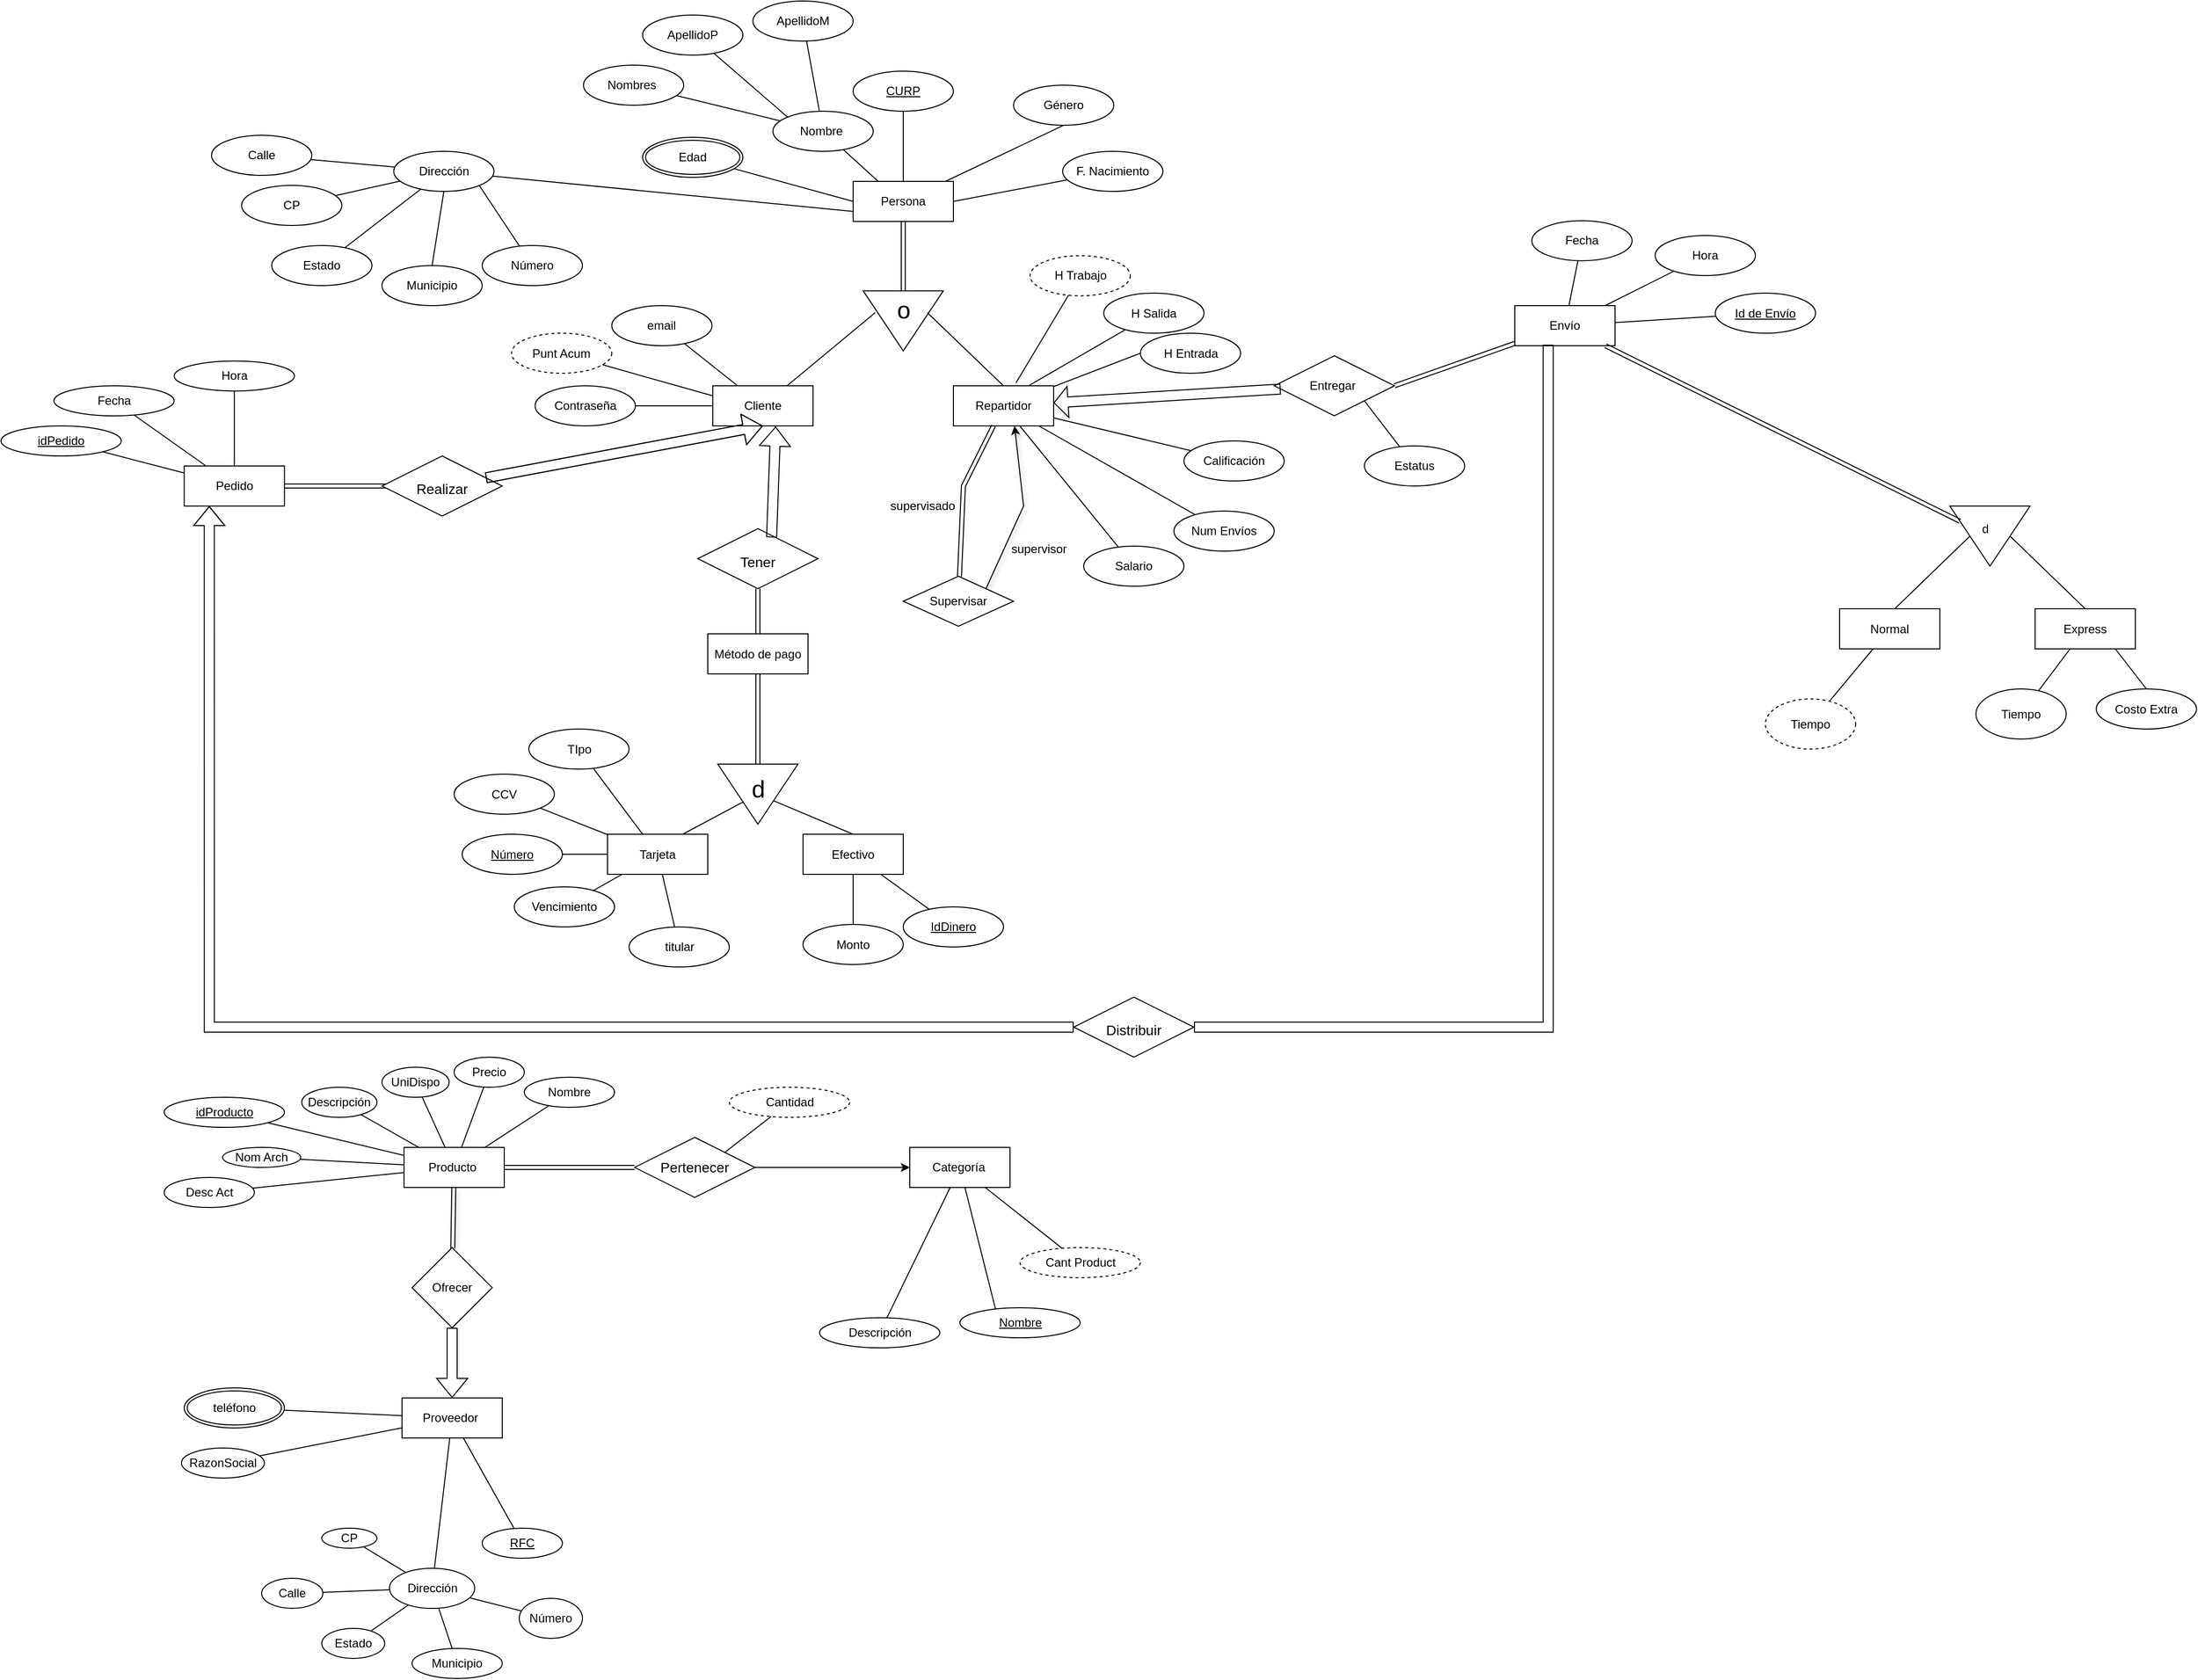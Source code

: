 <mxfile version="15.7.0" type="google"><diagram id="r51IKXfmJ5CXEu70TDEH" name="Page-1"><mxGraphModel dx="2054" dy="1887" grid="1" gridSize="10" guides="1" tooltips="1" connect="1" arrows="1" fold="1" page="1" pageScale="1" pageWidth="827" pageHeight="1169" math="0" shadow="0"><root><mxCell id="0"/><mxCell id="1" parent="0"/><mxCell id="JWpVpYklfuY30znDX_oV-1" value="Persona" style="whiteSpace=wrap;html=1;align=center;" parent="1" vertex="1"><mxGeometry x="150" y="-424" width="100" height="40" as="geometry"/></mxCell><mxCell id="JWpVpYklfuY30znDX_oV-2" value="Proveedor&amp;nbsp;" style="whiteSpace=wrap;html=1;align=center;" parent="1" vertex="1"><mxGeometry x="-300" y="790" width="100" height="40" as="geometry"/></mxCell><mxCell id="JWpVpYklfuY30znDX_oV-3" value="Producto&amp;nbsp;" style="whiteSpace=wrap;html=1;align=center;" parent="1" vertex="1"><mxGeometry x="-298" y="540" width="100" height="40" as="geometry"/></mxCell><mxCell id="xQgZ9O0J-ktC7i81L3Jg-25" style="edgeStyle=none;rounded=0;orthogonalLoop=1;jettySize=auto;html=1;fontSize=14;endArrow=none;endFill=0;" parent="1" source="JWpVpYklfuY30znDX_oV-6" target="xQgZ9O0J-ktC7i81L3Jg-24" edge="1"><mxGeometry relative="1" as="geometry"/></mxCell><mxCell id="xQgZ9O0J-ktC7i81L3Jg-26" style="edgeStyle=none;rounded=0;orthogonalLoop=1;jettySize=auto;html=1;fontSize=14;endArrow=none;endFill=0;" parent="1" source="JWpVpYklfuY30znDX_oV-6" target="xQgZ9O0J-ktC7i81L3Jg-22" edge="1"><mxGeometry relative="1" as="geometry"/></mxCell><mxCell id="xQgZ9O0J-ktC7i81L3Jg-27" style="edgeStyle=none;rounded=0;orthogonalLoop=1;jettySize=auto;html=1;fontSize=14;endArrow=none;endFill=0;" parent="1" source="JWpVpYklfuY30znDX_oV-6" target="xQgZ9O0J-ktC7i81L3Jg-23" edge="1"><mxGeometry relative="1" as="geometry"/></mxCell><mxCell id="JWpVpYklfuY30znDX_oV-107" style="edgeStyle=orthogonalEdgeStyle;rounded=0;orthogonalLoop=1;jettySize=auto;html=1;exitX=1;exitY=0.5;exitDx=0;exitDy=0;entryX=0.25;entryY=0.5;entryDx=0;entryDy=0;entryPerimeter=0;fontSize=14;shape=link;" parent="1" source="JWpVpYklfuY30znDX_oV-6" target="JWpVpYklfuY30znDX_oV-101" edge="1"><mxGeometry relative="1" as="geometry"/></mxCell><mxCell id="JWpVpYklfuY30znDX_oV-6" value="Pedido" style="whiteSpace=wrap;html=1;align=center;" parent="1" vertex="1"><mxGeometry x="-517.25" y="-140" width="100" height="40" as="geometry"/></mxCell><mxCell id="JWpVpYklfuY30znDX_oV-7" value="Nombre&amp;nbsp;" style="ellipse;whiteSpace=wrap;html=1;align=center;" parent="1" vertex="1"><mxGeometry x="70" y="-494" width="100" height="40" as="geometry"/></mxCell><mxCell id="JWpVpYklfuY30znDX_oV-8" value="ApellidoM" style="ellipse;whiteSpace=wrap;html=1;align=center;" parent="1" vertex="1"><mxGeometry x="50" y="-604" width="100" height="40" as="geometry"/></mxCell><mxCell id="JWpVpYklfuY30znDX_oV-9" value="ApellidoP" style="ellipse;whiteSpace=wrap;html=1;align=center;" parent="1" vertex="1"><mxGeometry x="-60" y="-590" width="100" height="40" as="geometry"/></mxCell><mxCell id="JWpVpYklfuY30znDX_oV-10" value="Nombres&amp;nbsp;" style="ellipse;whiteSpace=wrap;html=1;align=center;" parent="1" vertex="1"><mxGeometry x="-119" y="-540" width="100" height="40" as="geometry"/></mxCell><mxCell id="xQgZ9O0J-ktC7i81L3Jg-17" style="edgeStyle=none;rounded=0;orthogonalLoop=1;jettySize=auto;html=1;fontSize=14;endArrow=none;endFill=0;" parent="1" source="xQgZ9O0J-ktC7i81L3Jg-1" target="JWpVpYklfuY30znDX_oV-3" edge="1"><mxGeometry relative="1" as="geometry"/></mxCell><mxCell id="xQgZ9O0J-ktC7i81L3Jg-1" value="Nombre" style="ellipse;whiteSpace=wrap;html=1;" parent="1" vertex="1"><mxGeometry x="-178" y="470" width="90" height="30" as="geometry"/></mxCell><mxCell id="xQgZ9O0J-ktC7i81L3Jg-14" style="edgeStyle=none;rounded=0;orthogonalLoop=1;jettySize=auto;html=1;fontSize=14;endArrow=none;endFill=0;" parent="1" source="xQgZ9O0J-ktC7i81L3Jg-2" target="JWpVpYklfuY30znDX_oV-3" edge="1"><mxGeometry relative="1" as="geometry"/></mxCell><mxCell id="xQgZ9O0J-ktC7i81L3Jg-2" value="Precio" style="ellipse;whiteSpace=wrap;html=1;" parent="1" vertex="1"><mxGeometry x="-248" y="450" width="70" height="30" as="geometry"/></mxCell><mxCell id="JWpVpYklfuY30znDX_oV-12" value="Dirección" style="ellipse;whiteSpace=wrap;html=1;align=center;" parent="1" vertex="1"><mxGeometry x="-308.25" y="-454" width="100" height="40" as="geometry"/></mxCell><mxCell id="JWpVpYklfuY30znDX_oV-13" value="Calle" style="ellipse;whiteSpace=wrap;html=1;align=center;" parent="1" vertex="1"><mxGeometry x="-490" y="-470" width="100" height="40" as="geometry"/></mxCell><mxCell id="JWpVpYklfuY30znDX_oV-14" value="Estado" style="ellipse;whiteSpace=wrap;html=1;align=center;" parent="1" vertex="1"><mxGeometry x="-430" y="-360" width="100" height="40" as="geometry"/></mxCell><mxCell id="xQgZ9O0J-ktC7i81L3Jg-12" style="rounded=0;orthogonalLoop=1;jettySize=auto;html=1;fontSize=14;endArrow=none;endFill=0;" parent="1" source="xQgZ9O0J-ktC7i81L3Jg-3" target="JWpVpYklfuY30znDX_oV-3" edge="1"><mxGeometry relative="1" as="geometry"/></mxCell><mxCell id="xQgZ9O0J-ktC7i81L3Jg-3" value="UniDispo" style="ellipse;whiteSpace=wrap;html=1;" parent="1" vertex="1"><mxGeometry x="-320" y="460" width="67" height="30" as="geometry"/></mxCell><mxCell id="JWpVpYklfuY30znDX_oV-15" value="Municipio" style="ellipse;whiteSpace=wrap;html=1;align=center;" parent="1" vertex="1"><mxGeometry x="-320" y="-340" width="100" height="40" as="geometry"/></mxCell><mxCell id="xQgZ9O0J-ktC7i81L3Jg-13" style="edgeStyle=none;rounded=0;orthogonalLoop=1;jettySize=auto;html=1;fontSize=14;endArrow=none;endFill=0;" parent="1" source="xQgZ9O0J-ktC7i81L3Jg-4" target="JWpVpYklfuY30znDX_oV-3" edge="1"><mxGeometry relative="1" as="geometry"/></mxCell><mxCell id="xQgZ9O0J-ktC7i81L3Jg-4" value="Descripción" style="ellipse;whiteSpace=wrap;html=1;" parent="1" vertex="1"><mxGeometry x="-400" y="480" width="75" height="30" as="geometry"/></mxCell><mxCell id="JWpVpYklfuY30znDX_oV-16" value="Número" style="ellipse;whiteSpace=wrap;html=1;align=center;" parent="1" vertex="1"><mxGeometry x="-220" y="-360" width="100" height="40" as="geometry"/></mxCell><mxCell id="JWpVpYklfuY30znDX_oV-17" value="Género" style="ellipse;whiteSpace=wrap;html=1;align=center;" parent="1" vertex="1"><mxGeometry x="310" y="-520" width="100" height="40" as="geometry"/></mxCell><mxCell id="xQgZ9O0J-ktC7i81L3Jg-16" style="edgeStyle=none;rounded=0;orthogonalLoop=1;jettySize=auto;html=1;fontSize=14;endArrow=none;endFill=0;" parent="1" source="xQgZ9O0J-ktC7i81L3Jg-7" target="JWpVpYklfuY30znDX_oV-3" edge="1"><mxGeometry relative="1" as="geometry"/></mxCell><mxCell id="xQgZ9O0J-ktC7i81L3Jg-7" value="Desc Act" style="ellipse;whiteSpace=wrap;html=1;" parent="1" vertex="1"><mxGeometry x="-537.25" y="570" width="90" height="30" as="geometry"/></mxCell><mxCell id="JWpVpYklfuY30znDX_oV-18" value="CP" style="ellipse;whiteSpace=wrap;html=1;align=center;" parent="1" vertex="1"><mxGeometry x="-460" y="-420" width="100" height="40" as="geometry"/></mxCell><mxCell id="xQgZ9O0J-ktC7i81L3Jg-18" style="edgeStyle=none;rounded=0;orthogonalLoop=1;jettySize=auto;html=1;fontSize=14;endArrow=none;endFill=0;" parent="1" source="xQgZ9O0J-ktC7i81L3Jg-8" target="JWpVpYklfuY30znDX_oV-3" edge="1"><mxGeometry relative="1" as="geometry"><mxPoint x="-238" y="610" as="targetPoint"/></mxGeometry></mxCell><mxCell id="xQgZ9O0J-ktC7i81L3Jg-8" value="&lt;u&gt;idProducto&lt;/u&gt;" style="ellipse;whiteSpace=wrap;html=1;" parent="1" vertex="1"><mxGeometry x="-537.25" y="490" width="120" height="30" as="geometry"/></mxCell><mxCell id="xQgZ9O0J-ktC7i81L3Jg-15" style="edgeStyle=none;rounded=0;orthogonalLoop=1;jettySize=auto;html=1;fontSize=14;endArrow=none;endFill=0;" parent="1" source="xQgZ9O0J-ktC7i81L3Jg-11" target="JWpVpYklfuY30znDX_oV-3" edge="1"><mxGeometry relative="1" as="geometry"/></mxCell><mxCell id="xQgZ9O0J-ktC7i81L3Jg-11" value="Nom Arch" style="ellipse;whiteSpace=wrap;html=1;" parent="1" vertex="1"><mxGeometry x="-479" y="540" width="78" height="20" as="geometry"/></mxCell><mxCell id="JWpVpYklfuY30znDX_oV-19" value="F. Nacimiento" style="ellipse;whiteSpace=wrap;html=1;align=center;" parent="1" vertex="1"><mxGeometry x="359" y="-454" width="100" height="40" as="geometry"/></mxCell><mxCell id="_SpOvHch_ThdQkCrJo9O-4" value="Envío" style="rounded=0;whiteSpace=wrap;html=1;" parent="1" vertex="1"><mxGeometry x="810" y="-300" width="100" height="40" as="geometry"/></mxCell><mxCell id="JWpVpYklfuY30znDX_oV-26" style="edgeStyle=none;rounded=0;orthogonalLoop=1;jettySize=auto;html=1;fontSize=14;endArrow=none;endFill=0;entryX=0;entryY=0.5;entryDx=0;entryDy=0;" parent="1" source="MqiYI78KC5OJsXJnP81v-1" target="JWpVpYklfuY30znDX_oV-1" edge="1"><mxGeometry relative="1" as="geometry"><mxPoint x="50" y="-438.81" as="sourcePoint"/><mxPoint x="207.08" y="-424.462" as="targetPoint"/></mxGeometry></mxCell><mxCell id="JWpVpYklfuY30znDX_oV-27" style="edgeStyle=none;rounded=0;orthogonalLoop=1;jettySize=auto;html=1;fontSize=14;endArrow=none;endFill=0;entryX=0.25;entryY=0;entryDx=0;entryDy=0;" parent="1" source="JWpVpYklfuY30znDX_oV-7" target="JWpVpYklfuY30znDX_oV-1" edge="1"><mxGeometry relative="1" as="geometry"><mxPoint x="90" y="-394" as="sourcePoint"/><mxPoint x="160" y="-394" as="targetPoint"/></mxGeometry></mxCell><mxCell id="xQgZ9O0J-ktC7i81L3Jg-22" value="Hora" style="ellipse;whiteSpace=wrap;html=1;" parent="1" vertex="1"><mxGeometry x="-527.25" y="-244.81" width="120" height="30" as="geometry"/></mxCell><mxCell id="xQgZ9O0J-ktC7i81L3Jg-23" value="Fecha" style="ellipse;whiteSpace=wrap;html=1;" parent="1" vertex="1"><mxGeometry x="-647.25" y="-220" width="120" height="30" as="geometry"/></mxCell><mxCell id="xQgZ9O0J-ktC7i81L3Jg-24" value="&lt;u&gt;idPedido&lt;/u&gt;" style="ellipse;whiteSpace=wrap;html=1;" parent="1" vertex="1"><mxGeometry x="-700" y="-180" width="120" height="30" as="geometry"/></mxCell><mxCell id="JWpVpYklfuY30znDX_oV-29" style="edgeStyle=none;rounded=0;orthogonalLoop=1;jettySize=auto;html=1;fontSize=14;endArrow=none;endFill=0;" parent="1" source="JWpVpYklfuY30znDX_oV-10" target="JWpVpYklfuY30znDX_oV-7" edge="1"><mxGeometry relative="1" as="geometry"><mxPoint x="100" y="-384" as="sourcePoint"/><mxPoint x="170" y="-384" as="targetPoint"/></mxGeometry></mxCell><mxCell id="OlZsELm2JdhGKpbpxYF_-17" style="edgeStyle=none;rounded=0;orthogonalLoop=1;jettySize=auto;html=1;fontSize=14;endArrow=none;endFill=0;" parent="1" source="JWpVpYklfuY30znDX_oV-13" target="JWpVpYklfuY30znDX_oV-12" edge="1"><mxGeometry relative="1" as="geometry"><mxPoint x="-250" y="-500" as="sourcePoint"/><mxPoint x="-180" y="-500" as="targetPoint"/></mxGeometry></mxCell><mxCell id="JWpVpYklfuY30znDX_oV-30" style="edgeStyle=none;rounded=0;orthogonalLoop=1;jettySize=auto;html=1;fontSize=14;endArrow=none;endFill=0;entryX=0;entryY=0;entryDx=0;entryDy=0;" parent="1" source="JWpVpYklfuY30znDX_oV-9" target="JWpVpYklfuY30znDX_oV-7" edge="1"><mxGeometry relative="1" as="geometry"><mxPoint x="110" y="-374" as="sourcePoint"/><mxPoint x="180" y="-374" as="targetPoint"/></mxGeometry></mxCell><mxCell id="JWpVpYklfuY30znDX_oV-31" style="edgeStyle=none;rounded=0;orthogonalLoop=1;jettySize=auto;html=1;fontSize=14;endArrow=none;endFill=0;" parent="1" source="JWpVpYklfuY30znDX_oV-8" target="JWpVpYklfuY30znDX_oV-7" edge="1"><mxGeometry relative="1" as="geometry"><mxPoint x="75.355" y="-509.858" as="sourcePoint"/><mxPoint x="97" y="-480" as="targetPoint"/></mxGeometry></mxCell><mxCell id="JWpVpYklfuY30znDX_oV-32" style="edgeStyle=none;rounded=0;orthogonalLoop=1;jettySize=auto;html=1;fontSize=14;endArrow=none;endFill=0;entryX=0.5;entryY=0;entryDx=0;entryDy=0;exitX=0.5;exitY=1;exitDx=0;exitDy=0;" parent="1" source="JWpVpYklfuY30znDX_oV-38" target="JWpVpYklfuY30znDX_oV-1" edge="1"><mxGeometry relative="1" as="geometry"><mxPoint x="200" y="-484" as="sourcePoint"/><mxPoint x="107" y="-470" as="targetPoint"/></mxGeometry></mxCell><mxCell id="OlZsELm2JdhGKpbpxYF_-20" style="edgeStyle=none;rounded=0;orthogonalLoop=1;jettySize=auto;html=1;fontSize=14;endArrow=none;endFill=0;entryX=1;entryY=1;entryDx=0;entryDy=0;" parent="1" source="JWpVpYklfuY30znDX_oV-16" target="JWpVpYklfuY30znDX_oV-12" edge="1"><mxGeometry relative="1" as="geometry"><mxPoint x="-220" y="-470" as="sourcePoint"/><mxPoint x="-150" y="-470" as="targetPoint"/></mxGeometry></mxCell><mxCell id="OlZsELm2JdhGKpbpxYF_-21" style="edgeStyle=none;rounded=0;orthogonalLoop=1;jettySize=auto;html=1;fontSize=14;endArrow=none;endFill=0;entryX=0;entryY=0.75;entryDx=0;entryDy=0;" parent="1" source="JWpVpYklfuY30znDX_oV-12" target="JWpVpYklfuY30znDX_oV-1" edge="1"><mxGeometry relative="1" as="geometry"><mxPoint x="-370" y="-394.81" as="sourcePoint"/><mxPoint y="-463.995" as="targetPoint"/></mxGeometry></mxCell><mxCell id="OlZsELm2JdhGKpbpxYF_-22" style="edgeStyle=none;rounded=0;orthogonalLoop=1;jettySize=auto;html=1;fontSize=14;endArrow=none;endFill=0;exitX=0.5;exitY=0;exitDx=0;exitDy=0;entryX=0.5;entryY=1;entryDx=0;entryDy=0;" parent="1" source="JWpVpYklfuY30znDX_oV-15" target="JWpVpYklfuY30znDX_oV-12" edge="1"><mxGeometry relative="1" as="geometry"><mxPoint x="-200" y="-450" as="sourcePoint"/><mxPoint x="-130" y="-450" as="targetPoint"/></mxGeometry></mxCell><mxCell id="OlZsELm2JdhGKpbpxYF_-23" style="edgeStyle=none;rounded=0;orthogonalLoop=1;jettySize=auto;html=1;fontSize=14;endArrow=none;endFill=0;" parent="1" source="JWpVpYklfuY30znDX_oV-12" target="JWpVpYklfuY30znDX_oV-14" edge="1"><mxGeometry relative="1" as="geometry"><mxPoint x="-190" y="-440" as="sourcePoint"/><mxPoint x="-120" y="-440" as="targetPoint"/></mxGeometry></mxCell><mxCell id="OlZsELm2JdhGKpbpxYF_-24" style="edgeStyle=none;rounded=0;orthogonalLoop=1;jettySize=auto;html=1;fontSize=14;endArrow=none;endFill=0;" parent="1" source="JWpVpYklfuY30znDX_oV-12" target="JWpVpYklfuY30znDX_oV-18" edge="1"><mxGeometry relative="1" as="geometry"><mxPoint x="-180" y="-430" as="sourcePoint"/><mxPoint x="-110" y="-430" as="targetPoint"/></mxGeometry></mxCell><mxCell id="JWpVpYklfuY30znDX_oV-36" style="edgeStyle=none;rounded=0;orthogonalLoop=1;jettySize=auto;html=1;fontSize=14;endArrow=none;endFill=0;entryX=1;entryY=0.5;entryDx=0;entryDy=0;" parent="1" source="JWpVpYklfuY30znDX_oV-19" target="JWpVpYklfuY30znDX_oV-1" edge="1"><mxGeometry relative="1" as="geometry"><mxPoint x="230" y="-454" as="sourcePoint"/><mxPoint x="230" y="-394" as="targetPoint"/></mxGeometry></mxCell><mxCell id="_SpOvHch_ThdQkCrJo9O-9" value="Entregar&amp;nbsp;" style="shape=rhombus;perimeter=rhombusPerimeter;whiteSpace=wrap;html=1;align=center;" parent="1" vertex="1"><mxGeometry x="570" y="-250" width="120" height="60" as="geometry"/></mxCell><mxCell id="OlZsELm2JdhGKpbpxYF_-27" value="Dirección" style="ellipse;whiteSpace=wrap;html=1;align=center;" parent="1" vertex="1"><mxGeometry x="-312.5" y="960" width="85" height="40" as="geometry"/></mxCell><mxCell id="OlZsELm2JdhGKpbpxYF_-28" value="Calle" style="ellipse;whiteSpace=wrap;html=1;align=center;" parent="1" vertex="1"><mxGeometry x="-440" y="970" width="61" height="30" as="geometry"/></mxCell><mxCell id="OlZsELm2JdhGKpbpxYF_-29" value="Estado" style="ellipse;whiteSpace=wrap;html=1;align=center;" parent="1" vertex="1"><mxGeometry x="-380" y="1020" width="62.75" height="30" as="geometry"/></mxCell><mxCell id="OlZsELm2JdhGKpbpxYF_-30" value="Municipio" style="ellipse;whiteSpace=wrap;html=1;align=center;" parent="1" vertex="1"><mxGeometry x="-290" y="1040" width="90" height="30" as="geometry"/></mxCell><mxCell id="OlZsELm2JdhGKpbpxYF_-31" value="Número" style="ellipse;whiteSpace=wrap;html=1;align=center;" parent="1" vertex="1"><mxGeometry x="-183" y="990" width="63" height="40" as="geometry"/></mxCell><mxCell id="OlZsELm2JdhGKpbpxYF_-32" value="CP" style="ellipse;whiteSpace=wrap;html=1;align=center;" parent="1" vertex="1"><mxGeometry x="-380" y="920" width="55" height="20" as="geometry"/></mxCell><mxCell id="OlZsELm2JdhGKpbpxYF_-33" style="edgeStyle=none;rounded=0;orthogonalLoop=1;jettySize=auto;html=1;fontSize=14;endArrow=none;endFill=0;" parent="1" source="OlZsELm2JdhGKpbpxYF_-28" target="OlZsELm2JdhGKpbpxYF_-27" edge="1"><mxGeometry relative="1" as="geometry"><mxPoint x="45" y="910" as="sourcePoint"/><mxPoint x="115" y="910" as="targetPoint"/></mxGeometry></mxCell><mxCell id="OlZsELm2JdhGKpbpxYF_-34" style="edgeStyle=none;rounded=0;orthogonalLoop=1;jettySize=auto;html=1;fontSize=14;endArrow=none;endFill=0;" parent="1" source="OlZsELm2JdhGKpbpxYF_-27" target="JWpVpYklfuY30znDX_oV-2" edge="1"><mxGeometry relative="1" as="geometry"><mxPoint x="246.41" y="937.283" as="sourcePoint"/><mxPoint x="196.5" y="921" as="targetPoint"/></mxGeometry></mxCell><mxCell id="OlZsELm2JdhGKpbpxYF_-35" style="edgeStyle=none;rounded=0;orthogonalLoop=1;jettySize=auto;html=1;fontSize=14;endArrow=none;endFill=0;" parent="1" source="OlZsELm2JdhGKpbpxYF_-27" target="OlZsELm2JdhGKpbpxYF_-30" edge="1"><mxGeometry relative="1" as="geometry"><mxPoint x="275" y="1010" as="sourcePoint"/><mxPoint x="176.818" y="920" as="targetPoint"/></mxGeometry></mxCell><mxCell id="OlZsELm2JdhGKpbpxYF_-39" style="edgeStyle=none;rounded=0;orthogonalLoop=1;jettySize=auto;html=1;fontSize=14;endArrow=none;endFill=0;" parent="1" source="OlZsELm2JdhGKpbpxYF_-27" target="OlZsELm2JdhGKpbpxYF_-29" edge="1"><mxGeometry relative="1" as="geometry"><mxPoint x="105" y="970" as="sourcePoint"/><mxPoint x="175" y="970" as="targetPoint"/></mxGeometry></mxCell><mxCell id="OlZsELm2JdhGKpbpxYF_-40" style="edgeStyle=none;rounded=0;orthogonalLoop=1;jettySize=auto;html=1;fontSize=14;endArrow=none;endFill=0;" parent="1" source="OlZsELm2JdhGKpbpxYF_-27" target="OlZsELm2JdhGKpbpxYF_-32" edge="1"><mxGeometry relative="1" as="geometry"><mxPoint x="115" y="980" as="sourcePoint"/><mxPoint x="185" y="980" as="targetPoint"/></mxGeometry></mxCell><mxCell id="OlZsELm2JdhGKpbpxYF_-41" style="edgeStyle=none;rounded=0;orthogonalLoop=1;jettySize=auto;html=1;fontSize=14;endArrow=none;endFill=0;" parent="1" source="OlZsELm2JdhGKpbpxYF_-27" target="OlZsELm2JdhGKpbpxYF_-31" edge="1"><mxGeometry relative="1" as="geometry"><mxPoint x="45" y="980" as="sourcePoint"/><mxPoint x="155" y="989" as="targetPoint"/></mxGeometry></mxCell><mxCell id="JWpVpYklfuY30znDX_oV-38" value="CURP" style="ellipse;whiteSpace=wrap;html=1;align=center;fontStyle=4;" parent="1" vertex="1"><mxGeometry x="150" y="-534" width="100" height="40" as="geometry"/></mxCell><mxCell id="OlZsELm2JdhGKpbpxYF_-43" style="edgeStyle=none;rounded=0;orthogonalLoop=1;jettySize=auto;html=1;fontSize=14;endArrow=none;endFill=0;" parent="1" source="MqiYI78KC5OJsXJnP81v-4" target="JWpVpYklfuY30znDX_oV-2" edge="1"><mxGeometry relative="1" as="geometry"><mxPoint x="-182.629" y="1059.165" as="sourcePoint"/><mxPoint x="-104.063" y="1086.028" as="targetPoint"/><Array as="points"/></mxGeometry></mxCell><mxCell id="_SpOvHch_ThdQkCrJo9O-12" value="Normal" style="whiteSpace=wrap;html=1;align=center;" parent="1" vertex="1"><mxGeometry x="1134" y="2.5" width="100" height="40" as="geometry"/></mxCell><mxCell id="_SpOvHch_ThdQkCrJo9O-13" value="Express" style="whiteSpace=wrap;html=1;align=center;" parent="1" vertex="1"><mxGeometry x="1329" y="2.5" width="100" height="40" as="geometry"/></mxCell><mxCell id="_SpOvHch_ThdQkCrJo9O-15" value="Costo Extra" style="ellipse;whiteSpace=wrap;html=1;align=center;" parent="1" vertex="1"><mxGeometry x="1390" y="82.5" width="100" height="40" as="geometry"/></mxCell><mxCell id="_SpOvHch_ThdQkCrJo9O-16" style="edgeStyle=none;rounded=0;orthogonalLoop=1;jettySize=auto;html=1;fontSize=14;endArrow=none;endFill=0;exitX=0.5;exitY=0;exitDx=0;exitDy=0;" parent="1" source="_SpOvHch_ThdQkCrJo9O-15" edge="1"><mxGeometry relative="1" as="geometry"><mxPoint x="1424" y="-50" as="sourcePoint"/><mxPoint x="1409" y="42.5" as="targetPoint"/></mxGeometry></mxCell><mxCell id="OlZsELm2JdhGKpbpxYF_-44" value="&lt;u&gt;RFC&lt;/u&gt;" style="ellipse;whiteSpace=wrap;html=1;" parent="1" vertex="1"><mxGeometry x="-220" y="920" width="80" height="30" as="geometry"/></mxCell><mxCell id="OlZsELm2JdhGKpbpxYF_-45" value="RazonSocial" style="ellipse;whiteSpace=wrap;html=1;" parent="1" vertex="1"><mxGeometry x="-520" y="840" width="82.75" height="30" as="geometry"/></mxCell><mxCell id="OlZsELm2JdhGKpbpxYF_-46" style="edgeStyle=none;rounded=0;orthogonalLoop=1;jettySize=auto;html=1;fontSize=14;endArrow=none;endFill=0;" parent="1" source="JWpVpYklfuY30znDX_oV-2" target="OlZsELm2JdhGKpbpxYF_-44" edge="1"><mxGeometry relative="1" as="geometry"><mxPoint x="-15" y="1070" as="sourcePoint"/><mxPoint x="-54.5" y="1070" as="targetPoint"/></mxGeometry></mxCell><mxCell id="OlZsELm2JdhGKpbpxYF_-47" style="edgeStyle=none;rounded=0;orthogonalLoop=1;jettySize=auto;html=1;fontSize=14;endArrow=none;endFill=0;" parent="1" source="JWpVpYklfuY30znDX_oV-2" target="OlZsELm2JdhGKpbpxYF_-45" edge="1"><mxGeometry relative="1" as="geometry"><mxPoint x="-15" y="1090" as="sourcePoint"/><mxPoint x="-119.76" y="1178.5" as="targetPoint"/></mxGeometry></mxCell><mxCell id="JWpVpYklfuY30znDX_oV-78" value="" style="triangle;whiteSpace=wrap;html=1;rotation=90;" parent="1" vertex="1"><mxGeometry x="170" y="-324.81" width="60" height="80" as="geometry"/></mxCell><mxCell id="JWpVpYklfuY30znDX_oV-82" value="" style="endArrow=none;html=1;rounded=0;entryX=0.363;entryY=0.85;entryDx=0;entryDy=0;entryPerimeter=0;" parent="1" source="JWpVpYklfuY30znDX_oV-84" target="JWpVpYklfuY30znDX_oV-78" edge="1"><mxGeometry width="50" height="50" relative="1" as="geometry"><mxPoint x="30" y="-180" as="sourcePoint"/><mxPoint x="150" y="-290" as="targetPoint"/></mxGeometry></mxCell><mxCell id="JWpVpYklfuY30znDX_oV-83" value="" style="endArrow=none;html=1;rounded=0;entryX=0.363;entryY=0.2;entryDx=0;entryDy=0;entryPerimeter=0;exitX=0.5;exitY=0;exitDx=0;exitDy=0;" parent="1" source="JWpVpYklfuY30znDX_oV-85" target="JWpVpYklfuY30znDX_oV-78" edge="1"><mxGeometry width="50" height="50" relative="1" as="geometry"><mxPoint x="370" y="-190" as="sourcePoint"/><mxPoint x="182" y="-283.03" as="targetPoint"/></mxGeometry></mxCell><mxCell id="JWpVpYklfuY30znDX_oV-84" value="Cliente" style="whiteSpace=wrap;html=1;align=center;" parent="1" vertex="1"><mxGeometry x="10" y="-220" width="100" height="40" as="geometry"/></mxCell><mxCell id="JWpVpYklfuY30znDX_oV-85" value="Repartidor" style="whiteSpace=wrap;html=1;align=center;" parent="1" vertex="1"><mxGeometry x="250" y="-220" width="100" height="40" as="geometry"/></mxCell><mxCell id="_SpOvHch_ThdQkCrJo9O-18" value="" style="triangle;whiteSpace=wrap;html=1;rotation=90;" parent="1" vertex="1"><mxGeometry x="1254" y="-110" width="60" height="80" as="geometry"/></mxCell><mxCell id="_SpOvHch_ThdQkCrJo9O-19" style="edgeStyle=none;rounded=0;orthogonalLoop=1;jettySize=auto;html=1;fontSize=14;endArrow=none;endFill=0;exitX=0.5;exitY=1;exitDx=0;exitDy=0;" parent="1" source="_SpOvHch_ThdQkCrJo9O-18" edge="1"><mxGeometry relative="1" as="geometry"><mxPoint x="1194" y="-60" as="sourcePoint"/><mxPoint x="1189" y="2.5" as="targetPoint"/></mxGeometry></mxCell><mxCell id="JWpVpYklfuY30znDX_oV-86" style="edgeStyle=none;rounded=0;orthogonalLoop=1;jettySize=auto;html=1;fontSize=14;endArrow=none;endFill=0;exitX=0.5;exitY=1;exitDx=0;exitDy=0;" parent="1" source="JWpVpYklfuY30znDX_oV-17" target="JWpVpYklfuY30znDX_oV-1" edge="1"><mxGeometry relative="1" as="geometry"><mxPoint x="382.032" y="-408.357" as="sourcePoint"/><mxPoint x="260" y="-394" as="targetPoint"/></mxGeometry></mxCell><mxCell id="_SpOvHch_ThdQkCrJo9O-20" style="edgeStyle=none;rounded=0;orthogonalLoop=1;jettySize=auto;html=1;fontSize=14;endArrow=none;endFill=0;entryX=0.5;entryY=0;entryDx=0;entryDy=0;exitX=0.5;exitY=0;exitDx=0;exitDy=0;" parent="1" source="_SpOvHch_ThdQkCrJo9O-13" target="_SpOvHch_ThdQkCrJo9O-18" edge="1"><mxGeometry relative="1" as="geometry"><mxPoint x="1214" y="-160" as="sourcePoint"/><mxPoint x="1144" y="-160" as="targetPoint"/><Array as="points"/></mxGeometry></mxCell><mxCell id="xQgZ9O0J-ktC7i81L3Jg-28" style="edgeStyle=none;rounded=0;orthogonalLoop=1;jettySize=auto;html=1;fontSize=14;endArrow=none;endFill=0;shape=link;exitX=0.5;exitY=1;exitDx=0;exitDy=0;entryX=0;entryY=0.5;entryDx=0;entryDy=0;" parent="1" source="JWpVpYklfuY30znDX_oV-1" target="JWpVpYklfuY30znDX_oV-78" edge="1"><mxGeometry relative="1" as="geometry"><mxPoint x="133.17" y="-344.81" as="sourcePoint"/><mxPoint x="50.003" y="-303.226" as="targetPoint"/></mxGeometry></mxCell><mxCell id="JWpVpYklfuY30znDX_oV-89" value="Calificación" style="ellipse;whiteSpace=wrap;html=1;align=center;" parent="1" vertex="1"><mxGeometry x="480" y="-165" width="100" height="40" as="geometry"/></mxCell><mxCell id="JWpVpYklfuY30znDX_oV-90" value="Num Envíos" style="ellipse;whiteSpace=wrap;html=1;align=center;" parent="1" vertex="1"><mxGeometry x="470" y="-95" width="100" height="40" as="geometry"/></mxCell><mxCell id="JWpVpYklfuY30znDX_oV-91" value="Salario" style="ellipse;whiteSpace=wrap;html=1;align=center;" parent="1" vertex="1"><mxGeometry x="380" y="-60" width="100" height="40" as="geometry"/></mxCell><mxCell id="JWpVpYklfuY30znDX_oV-92" style="edgeStyle=none;rounded=0;orthogonalLoop=1;jettySize=auto;html=1;fontSize=14;endArrow=none;endFill=0;" parent="1" source="JWpVpYklfuY30znDX_oV-85" target="JWpVpYklfuY30znDX_oV-91" edge="1"><mxGeometry relative="1" as="geometry"><mxPoint x="65" y="-170" as="sourcePoint"/><mxPoint x="15.725" y="-137.15" as="targetPoint"/></mxGeometry></mxCell><mxCell id="JWpVpYklfuY30znDX_oV-93" style="edgeStyle=none;rounded=0;orthogonalLoop=1;jettySize=auto;html=1;fontSize=14;endArrow=none;endFill=0;" parent="1" source="JWpVpYklfuY30znDX_oV-85" target="JWpVpYklfuY30znDX_oV-90" edge="1"><mxGeometry relative="1" as="geometry"><mxPoint x="75" y="-160" as="sourcePoint"/><mxPoint x="25.725" y="-127.15" as="targetPoint"/></mxGeometry></mxCell><mxCell id="JWpVpYklfuY30znDX_oV-94" style="edgeStyle=none;rounded=0;orthogonalLoop=1;jettySize=auto;html=1;fontSize=14;endArrow=none;endFill=0;" parent="1" source="JWpVpYklfuY30znDX_oV-85" target="JWpVpYklfuY30znDX_oV-89" edge="1"><mxGeometry relative="1" as="geometry"><mxPoint x="85" y="-150" as="sourcePoint"/><mxPoint x="35.725" y="-117.15" as="targetPoint"/></mxGeometry></mxCell><mxCell id="JWpVpYklfuY30znDX_oV-97" style="edgeStyle=none;rounded=0;orthogonalLoop=1;jettySize=auto;html=1;fontSize=14;endArrow=none;endFill=0;shape=link;" parent="1" source="_SpOvHch_ThdQkCrJo9O-4" target="_SpOvHch_ThdQkCrJo9O-18" edge="1"><mxGeometry relative="1" as="geometry"><mxPoint x="914.5" y="-162.5" as="sourcePoint"/><mxPoint x="914.5" y="-93.31" as="targetPoint"/></mxGeometry></mxCell><mxCell id="JWpVpYklfuY30znDX_oV-98" value="o" style="text;html=1;align=center;verticalAlign=middle;resizable=0;points=[];autosize=1;strokeColor=none;fillColor=none;fontSize=24;" parent="1" vertex="1"><mxGeometry x="185" y="-309.81" width="30" height="30" as="geometry"/></mxCell><mxCell id="OlZsELm2JdhGKpbpxYF_-48" value="d" style="text;html=1;align=center;verticalAlign=middle;resizable=0;points=[];autosize=1;strokeColor=none;fillColor=none;" parent="1" vertex="1"><mxGeometry x="1269" y="-87.5" width="20" height="20" as="geometry"/></mxCell><mxCell id="JWpVpYklfuY30znDX_oV-101" value="&lt;font style=&quot;font-size: 14px&quot;&gt;Realizar&lt;/font&gt;" style="shape=rhombus;perimeter=rhombusPerimeter;whiteSpace=wrap;html=1;align=center;fontSize=24;" parent="1" vertex="1"><mxGeometry x="-320" y="-150" width="120" height="60" as="geometry"/></mxCell><mxCell id="xQgZ9O0J-ktC7i81L3Jg-29" value="" style="shape=flexArrow;endArrow=classic;html=1;rounded=1;fontSize=14;entryX=0.5;entryY=1;entryDx=0;entryDy=0;" parent="1" source="JWpVpYklfuY30znDX_oV-101" target="JWpVpYklfuY30znDX_oV-84" edge="1"><mxGeometry width="50" height="50" relative="1" as="geometry"><mxPoint x="-242.75" y="5" as="sourcePoint"/><mxPoint x="37.25" y="5" as="targetPoint"/><Array as="points"/></mxGeometry></mxCell><mxCell id="u_hqTvcBXaMMTBHi3DsP-1" style="edgeStyle=none;rounded=0;orthogonalLoop=1;jettySize=auto;html=1;fontSize=14;endArrow=none;endFill=0;shape=link;" parent="1" source="JWpVpYklfuY30znDX_oV-85" target="JWpVpYklfuY30znDX_oV-136" edge="1"><mxGeometry relative="1" as="geometry"><mxPoint x="280" y="-170" as="sourcePoint"/><mxPoint x="301.929" y="-90" as="targetPoint"/><Array as="points"><mxPoint x="260" y="-120"/></Array></mxGeometry></mxCell><mxCell id="JWpVpYklfuY30znDX_oV-113" style="edgeStyle=none;rounded=0;orthogonalLoop=1;jettySize=auto;html=1;fontSize=14;endArrow=none;endFill=0;" parent="1" source="JWpVpYklfuY30znDX_oV-114" target="JWpVpYklfuY30znDX_oV-119" edge="1"><mxGeometry relative="1" as="geometry"/></mxCell><mxCell id="JWpVpYklfuY30znDX_oV-114" value="Categoría&amp;nbsp;" style="whiteSpace=wrap;html=1;align=center;" parent="1" vertex="1"><mxGeometry x="206.5" y="540" width="100" height="40" as="geometry"/></mxCell><mxCell id="JWpVpYklfuY30znDX_oV-115" style="edgeStyle=none;rounded=0;orthogonalLoop=1;jettySize=auto;html=1;exitX=0.345;exitY=0.827;exitDx=0;exitDy=0;fontSize=14;endArrow=none;endFill=0;exitPerimeter=0;" parent="1" source="JWpVpYklfuY30znDX_oV-117" target="JWpVpYklfuY30znDX_oV-114" edge="1"><mxGeometry relative="1" as="geometry"/></mxCell><mxCell id="JWpVpYklfuY30znDX_oV-116" value="Descripción" style="ellipse;whiteSpace=wrap;html=1;" parent="1" vertex="1"><mxGeometry x="116.5" y="710" width="120" height="30" as="geometry"/></mxCell><mxCell id="JWpVpYklfuY30znDX_oV-117" value="&lt;u&gt;Nombre&lt;/u&gt;" style="ellipse;whiteSpace=wrap;html=1;" parent="1" vertex="1"><mxGeometry x="256.5" y="700" width="120" height="30" as="geometry"/></mxCell><mxCell id="JWpVpYklfuY30znDX_oV-118" style="edgeStyle=none;rounded=0;orthogonalLoop=1;jettySize=auto;html=1;fontSize=14;endArrow=none;endFill=0;" parent="1" source="JWpVpYklfuY30znDX_oV-116" target="JWpVpYklfuY30znDX_oV-114" edge="1"><mxGeometry relative="1" as="geometry"/></mxCell><mxCell id="JWpVpYklfuY30znDX_oV-119" value="Cant Product" style="ellipse;whiteSpace=wrap;html=1;dashed=1;" parent="1" vertex="1"><mxGeometry x="316.5" y="640" width="120" height="30" as="geometry"/></mxCell><mxCell id="JWpVpYklfuY30znDX_oV-120" value="Pertenecer" style="shape=rhombus;perimeter=rhombusPerimeter;whiteSpace=wrap;html=1;align=center;fontSize=14;" parent="1" vertex="1"><mxGeometry x="-68" y="530" width="120" height="60" as="geometry"/></mxCell><mxCell id="JWpVpYklfuY30znDX_oV-123" style="edgeStyle=orthogonalEdgeStyle;rounded=1;orthogonalLoop=1;jettySize=auto;html=1;exitX=1;exitY=0.5;exitDx=0;exitDy=0;fontSize=14;entryX=0;entryY=0.5;entryDx=0;entryDy=0;" parent="1" source="JWpVpYklfuY30znDX_oV-120" target="JWpVpYklfuY30znDX_oV-114" edge="1"><mxGeometry relative="1" as="geometry"><mxPoint x="6.5" y="610" as="targetPoint"/><mxPoint x="-178" y="610" as="sourcePoint"/></mxGeometry></mxCell><mxCell id="JWpVpYklfuY30znDX_oV-126" style="edgeStyle=none;rounded=0;orthogonalLoop=1;jettySize=auto;html=1;exitX=0;exitY=0.5;exitDx=0;exitDy=0;fontSize=14;endArrow=none;endFill=0;entryX=1;entryY=0.5;entryDx=0;entryDy=0;shape=link;" parent="1" source="JWpVpYklfuY30znDX_oV-120" target="JWpVpYklfuY30znDX_oV-3" edge="1"><mxGeometry relative="1" as="geometry"><mxPoint x="-224.5" y="592" as="targetPoint"/><mxPoint x="-209" y="770" as="sourcePoint"/></mxGeometry></mxCell><mxCell id="JWpVpYklfuY30znDX_oV-127" value="Cantidad" style="ellipse;whiteSpace=wrap;html=1;dashed=1;" parent="1" vertex="1"><mxGeometry x="26.5" y="480" width="120" height="30" as="geometry"/></mxCell><mxCell id="JWpVpYklfuY30znDX_oV-128" style="edgeStyle=none;rounded=0;orthogonalLoop=1;jettySize=auto;html=1;fontSize=14;endArrow=none;endFill=0;exitX=1;exitY=0;exitDx=0;exitDy=0;" parent="1" source="JWpVpYklfuY30znDX_oV-120" target="JWpVpYklfuY30znDX_oV-127" edge="1"><mxGeometry relative="1" as="geometry"><mxPoint x="-89.356" y="642.608" as="sourcePoint"/><mxPoint x="-197.059" y="590" as="targetPoint"/></mxGeometry></mxCell><mxCell id="JWpVpYklfuY30znDX_oV-131" value="Tiempo" style="ellipse;whiteSpace=wrap;html=1;dashed=1;" parent="1" vertex="1"><mxGeometry x="1060" y="92.5" width="90" height="50" as="geometry"/></mxCell><mxCell id="JWpVpYklfuY30znDX_oV-132" style="edgeStyle=none;rounded=0;orthogonalLoop=1;jettySize=auto;html=1;fontSize=14;endArrow=none;endFill=0;" parent="1" source="_SpOvHch_ThdQkCrJo9O-12" target="JWpVpYklfuY30znDX_oV-131" edge="1"><mxGeometry relative="1" as="geometry"><mxPoint x="1274" y="-60" as="sourcePoint"/><mxPoint x="1194" y="12.5" as="targetPoint"/></mxGeometry></mxCell><mxCell id="JWpVpYklfuY30znDX_oV-134" value="Tiempo" style="ellipse;whiteSpace=wrap;html=1;" parent="1" vertex="1"><mxGeometry x="1270" y="82.5" width="90" height="50" as="geometry"/></mxCell><mxCell id="JWpVpYklfuY30znDX_oV-135" style="edgeStyle=none;rounded=0;orthogonalLoop=1;jettySize=auto;html=1;fontSize=14;endArrow=none;endFill=0;" parent="1" source="_SpOvHch_ThdQkCrJo9O-13" target="JWpVpYklfuY30znDX_oV-134" edge="1"><mxGeometry relative="1" as="geometry"><mxPoint x="1177.368" y="52.5" as="sourcePoint"/><mxPoint x="1133.873" y="104.805" as="targetPoint"/></mxGeometry></mxCell><mxCell id="JWpVpYklfuY30znDX_oV-136" value="Supervisar" style="shape=rhombus;perimeter=rhombusPerimeter;whiteSpace=wrap;html=1;align=center;" parent="1" vertex="1"><mxGeometry x="200" y="-30" width="110" height="50" as="geometry"/></mxCell><mxCell id="JWpVpYklfuY30znDX_oV-138" value="&lt;font style=&quot;font-size: 14px&quot;&gt;Tener&lt;/font&gt;" style="shape=rhombus;perimeter=rhombusPerimeter;whiteSpace=wrap;html=1;align=center;fontSize=24;" parent="1" vertex="1"><mxGeometry x="-5" y="-77.5" width="120" height="60" as="geometry"/></mxCell><mxCell id="JWpVpYklfuY30znDX_oV-139" value="Método de pago" style="whiteSpace=wrap;html=1;align=center;" parent="1" vertex="1"><mxGeometry x="5" y="27.5" width="100" height="40" as="geometry"/></mxCell><mxCell id="JWpVpYklfuY30znDX_oV-141" style="edgeStyle=none;rounded=0;orthogonalLoop=1;jettySize=auto;html=1;fontSize=14;endArrow=none;endFill=0;shape=link;exitX=0.5;exitY=1;exitDx=0;exitDy=0;" parent="1" source="JWpVpYklfuY30znDX_oV-138" target="JWpVpYklfuY30znDX_oV-139" edge="1"><mxGeometry relative="1" as="geometry"><mxPoint x="66.49" y="20" as="sourcePoint"/><mxPoint x="63.511" y="107.5" as="targetPoint"/></mxGeometry></mxCell><mxCell id="JWpVpYklfuY30znDX_oV-142" value="" style="triangle;whiteSpace=wrap;html=1;rotation=90;" parent="1" vertex="1"><mxGeometry x="25" y="147.5" width="60" height="80" as="geometry"/></mxCell><mxCell id="JWpVpYklfuY30znDX_oV-143" value="" style="endArrow=none;html=1;rounded=0;exitX=0.75;exitY=0;exitDx=0;exitDy=0;" parent="1" source="JWpVpYklfuY30znDX_oV-145" target="JWpVpYklfuY30znDX_oV-142" edge="1"><mxGeometry width="50" height="50" relative="1" as="geometry"><mxPoint x="-23.892" y="227.5" as="sourcePoint"/><mxPoint x="40" y="248" as="targetPoint"/></mxGeometry></mxCell><mxCell id="JWpVpYklfuY30znDX_oV-144" value="" style="endArrow=none;html=1;rounded=0;exitX=0.5;exitY=0;exitDx=0;exitDy=0;" parent="1" source="JWpVpYklfuY30znDX_oV-146" target="JWpVpYklfuY30znDX_oV-142" edge="1"><mxGeometry width="50" height="50" relative="1" as="geometry"><mxPoint x="236" y="282.31" as="sourcePoint"/><mxPoint x="48" y="189.28" as="targetPoint"/></mxGeometry></mxCell><mxCell id="JWpVpYklfuY30znDX_oV-145" value="Tarjeta" style="whiteSpace=wrap;html=1;align=center;" parent="1" vertex="1"><mxGeometry x="-95" y="227.5" width="100" height="40" as="geometry"/></mxCell><mxCell id="JWpVpYklfuY30znDX_oV-146" value="Efectivo" style="whiteSpace=wrap;html=1;align=center;" parent="1" vertex="1"><mxGeometry x="100" y="227.5" width="100" height="40" as="geometry"/></mxCell><mxCell id="JWpVpYklfuY30znDX_oV-147" value="d" style="text;html=1;align=center;verticalAlign=middle;resizable=0;points=[];autosize=1;strokeColor=none;fillColor=none;fontSize=24;" parent="1" vertex="1"><mxGeometry x="40" y="167.5" width="30" height="30" as="geometry"/></mxCell><mxCell id="JWpVpYklfuY30znDX_oV-148" style="edgeStyle=none;rounded=0;orthogonalLoop=1;jettySize=auto;html=1;fontSize=14;endArrow=none;endFill=0;shape=link;entryX=0;entryY=0.5;entryDx=0;entryDy=0;" parent="1" target="JWpVpYklfuY30znDX_oV-142" edge="1"><mxGeometry relative="1" as="geometry"><mxPoint x="55" y="67.5" as="sourcePoint"/><mxPoint x="54.5" y="127.1" as="targetPoint"/></mxGeometry></mxCell><mxCell id="JWpVpYklfuY30znDX_oV-149" value="titular" style="ellipse;whiteSpace=wrap;html=1;align=center;" parent="1" vertex="1"><mxGeometry x="-73.5" y="320" width="100" height="40" as="geometry"/></mxCell><mxCell id="JWpVpYklfuY30znDX_oV-150" value="Vencimiento" style="ellipse;whiteSpace=wrap;html=1;align=center;" parent="1" vertex="1"><mxGeometry x="-188" y="280" width="100" height="40" as="geometry"/></mxCell><mxCell id="JWpVpYklfuY30znDX_oV-151" value="&lt;u&gt;Número&lt;/u&gt;" style="ellipse;whiteSpace=wrap;html=1;align=center;" parent="1" vertex="1"><mxGeometry x="-240" y="227.5" width="100" height="40" as="geometry"/></mxCell><mxCell id="JWpVpYklfuY30znDX_oV-152" value="" style="endArrow=none;html=1;rounded=0;" parent="1" source="JWpVpYklfuY30znDX_oV-151" target="JWpVpYklfuY30znDX_oV-145" edge="1"><mxGeometry width="50" height="50" relative="1" as="geometry"><mxPoint x="-48.892" y="237.5" as="sourcePoint"/><mxPoint x="-120" y="247.5" as="targetPoint"/></mxGeometry></mxCell><mxCell id="JWpVpYklfuY30znDX_oV-153" value="" style="endArrow=none;html=1;rounded=0;" parent="1" source="JWpVpYklfuY30znDX_oV-150" target="JWpVpYklfuY30znDX_oV-145" edge="1"><mxGeometry width="50" height="50" relative="1" as="geometry"><mxPoint x="-187.2" y="287.02" as="sourcePoint"/><mxPoint x="-110" y="267.5" as="targetPoint"/></mxGeometry></mxCell><mxCell id="JWpVpYklfuY30znDX_oV-154" value="" style="endArrow=none;html=1;rounded=0;" parent="1" source="JWpVpYklfuY30znDX_oV-149" target="JWpVpYklfuY30znDX_oV-145" edge="1"><mxGeometry width="50" height="50" relative="1" as="geometry"><mxPoint x="-202.2" y="294.52" as="sourcePoint"/><mxPoint x="-89.7" y="268.28" as="targetPoint"/></mxGeometry></mxCell><mxCell id="JWpVpYklfuY30znDX_oV-157" value="H Trabajo" style="ellipse;whiteSpace=wrap;html=1;align=center;dashed=1;" parent="1" vertex="1"><mxGeometry x="326.5" y="-349.81" width="100" height="40" as="geometry"/></mxCell><mxCell id="JWpVpYklfuY30znDX_oV-158" value="H Salida" style="ellipse;whiteSpace=wrap;html=1;align=center;" parent="1" vertex="1"><mxGeometry x="400" y="-312.5" width="100" height="40" as="geometry"/></mxCell><mxCell id="JWpVpYklfuY30znDX_oV-159" value="H Entrada" style="ellipse;whiteSpace=wrap;html=1;align=center;" parent="1" vertex="1"><mxGeometry x="436.5" y="-272.5" width="100" height="40" as="geometry"/></mxCell><mxCell id="JWpVpYklfuY30znDX_oV-161" value="" style="endArrow=none;html=1;rounded=0;entryX=0.625;entryY=-0.075;entryDx=0;entryDy=0;entryPerimeter=0;" parent="1" source="JWpVpYklfuY30znDX_oV-157" target="JWpVpYklfuY30znDX_oV-85" edge="1"><mxGeometry width="50" height="50" relative="1" as="geometry"><mxPoint x="319" y="-210" as="sourcePoint"/><mxPoint x="234" y="-283.03" as="targetPoint"/></mxGeometry></mxCell><mxCell id="JWpVpYklfuY30znDX_oV-162" value="" style="endArrow=none;html=1;rounded=0;entryX=0.75;entryY=0;entryDx=0;entryDy=0;" parent="1" source="JWpVpYklfuY30znDX_oV-158" target="JWpVpYklfuY30znDX_oV-85" edge="1"><mxGeometry width="50" height="50" relative="1" as="geometry"><mxPoint x="329" y="-200" as="sourcePoint"/><mxPoint x="244" y="-273.03" as="targetPoint"/></mxGeometry></mxCell><mxCell id="JWpVpYklfuY30znDX_oV-163" value="" style="endArrow=none;html=1;rounded=0;exitX=0;exitY=0.5;exitDx=0;exitDy=0;" parent="1" source="JWpVpYklfuY30znDX_oV-159" target="JWpVpYklfuY30znDX_oV-85" edge="1"><mxGeometry width="50" height="50" relative="1" as="geometry"><mxPoint x="339" y="-190" as="sourcePoint"/><mxPoint x="254" y="-263.03" as="targetPoint"/></mxGeometry></mxCell><mxCell id="JWpVpYklfuY30znDX_oV-164" value="Estatus" style="ellipse;whiteSpace=wrap;html=1;align=center;" parent="1" vertex="1"><mxGeometry x="660" y="-160" width="100" height="40" as="geometry"/></mxCell><mxCell id="JWpVpYklfuY30znDX_oV-165" style="edgeStyle=none;rounded=0;orthogonalLoop=1;jettySize=auto;html=1;fontSize=14;endArrow=none;endFill=0;exitX=1;exitY=1;exitDx=0;exitDy=0;" parent="1" source="_SpOvHch_ThdQkCrJo9O-9" target="JWpVpYklfuY30znDX_oV-164" edge="1"><mxGeometry relative="1" as="geometry"><mxPoint x="328" y="-169" as="sourcePoint"/><mxPoint x="515" y="-89" as="targetPoint"/></mxGeometry></mxCell><mxCell id="JWpVpYklfuY30znDX_oV-167" value="&lt;u&gt;Id de Envío&lt;/u&gt;" style="ellipse;whiteSpace=wrap;html=1;align=center;" parent="1" vertex="1"><mxGeometry x="1010" y="-312.5" width="100" height="40" as="geometry"/></mxCell><mxCell id="JWpVpYklfuY30znDX_oV-174" value="email" style="ellipse;whiteSpace=wrap;html=1;align=center;" parent="1" vertex="1"><mxGeometry x="-90.75" y="-300" width="100" height="40" as="geometry"/></mxCell><mxCell id="JWpVpYklfuY30znDX_oV-175" value="Contraseña" style="ellipse;whiteSpace=wrap;html=1;align=center;" parent="1" vertex="1"><mxGeometry x="-167.25" y="-220" width="100" height="40" as="geometry"/></mxCell><mxCell id="JWpVpYklfuY30znDX_oV-176" value="Punt Acum" style="ellipse;whiteSpace=wrap;html=1;align=center;dashed=1;" parent="1" vertex="1"><mxGeometry x="-190.75" y="-272.5" width="100" height="40" as="geometry"/></mxCell><mxCell id="JWpVpYklfuY30znDX_oV-177" style="edgeStyle=none;rounded=0;orthogonalLoop=1;jettySize=auto;html=1;fontSize=14;endArrow=none;endFill=0;" parent="1" source="JWpVpYklfuY30znDX_oV-175" target="JWpVpYklfuY30znDX_oV-84" edge="1"><mxGeometry relative="1" as="geometry"><mxPoint x="59.25" y="-569.83" as="sourcePoint"/><mxPoint x="19.25" y="-222.497" as="targetPoint"/></mxGeometry></mxCell><mxCell id="JWpVpYklfuY30znDX_oV-178" style="edgeStyle=none;rounded=0;orthogonalLoop=1;jettySize=auto;html=1;fontSize=14;endArrow=none;endFill=0;exitX=0;exitY=0.25;exitDx=0;exitDy=0;" parent="1" source="JWpVpYklfuY30znDX_oV-84" target="JWpVpYklfuY30znDX_oV-176" edge="1"><mxGeometry relative="1" as="geometry"><mxPoint x="22.583" y="-228.33" as="sourcePoint"/><mxPoint x="199.25" y="-499.83" as="targetPoint"/></mxGeometry></mxCell><mxCell id="JWpVpYklfuY30znDX_oV-179" style="edgeStyle=none;rounded=0;orthogonalLoop=1;jettySize=auto;html=1;fontSize=14;endArrow=none;endFill=0;" parent="1" source="JWpVpYklfuY30znDX_oV-84" target="JWpVpYklfuY30znDX_oV-174" edge="1"><mxGeometry relative="1" as="geometry"><mxPoint x="30.005" y="-228.33" as="sourcePoint"/><mxPoint x="-81.833" y="-292.469" as="targetPoint"/></mxGeometry></mxCell><mxCell id="JWpVpYklfuY30znDX_oV-180" value="&lt;font style=&quot;font-size: 14px&quot;&gt;Distribuir&lt;/font&gt;" style="shape=rhombus;perimeter=rhombusPerimeter;whiteSpace=wrap;html=1;align=center;fontSize=24;" parent="1" vertex="1"><mxGeometry x="370" y="390" width="120" height="60" as="geometry"/></mxCell><mxCell id="JWpVpYklfuY30znDX_oV-181" style="edgeStyle=orthogonalEdgeStyle;rounded=0;orthogonalLoop=1;jettySize=auto;html=1;exitX=0.25;exitY=1;exitDx=0;exitDy=0;fontSize=14;shape=flexArrow;startArrow=block;startFill=0;endArrow=none;endFill=0;" parent="1" source="JWpVpYklfuY30znDX_oV-6" target="JWpVpYklfuY30znDX_oV-180" edge="1"><mxGeometry relative="1" as="geometry"><mxPoint x="-407.25" y="-110" as="sourcePoint"/><mxPoint x="-280" y="-110" as="targetPoint"/><Array as="points"><mxPoint x="-492" y="420"/></Array></mxGeometry></mxCell><mxCell id="JWpVpYklfuY30znDX_oV-183" style="edgeStyle=orthogonalEdgeStyle;rounded=0;orthogonalLoop=1;jettySize=auto;html=1;fontSize=14;shape=flexArrow;entryX=1;entryY=0.5;entryDx=0;entryDy=0;startArrow=none;endArrow=none;endFill=0;exitX=0.333;exitY=0.975;exitDx=0;exitDy=0;exitPerimeter=0;startFill=0;" parent="1" source="_SpOvHch_ThdQkCrJo9O-4" target="JWpVpYklfuY30znDX_oV-180" edge="1"><mxGeometry relative="1" as="geometry"><mxPoint x="860" y="-220" as="sourcePoint"/><mxPoint x="380" y="430" as="targetPoint"/></mxGeometry></mxCell><mxCell id="d0HeSJTsa4f3nxeoKK_V-3" value="&lt;u&gt;IdDinero&lt;/u&gt;" style="ellipse;whiteSpace=wrap;html=1;align=center;" parent="1" vertex="1"><mxGeometry x="200" y="300" width="100" height="40" as="geometry"/></mxCell><mxCell id="d0HeSJTsa4f3nxeoKK_V-4" value="" style="endArrow=none;html=1;rounded=0;" parent="1" source="d0HeSJTsa4f3nxeoKK_V-3" target="JWpVpYklfuY30znDX_oV-146" edge="1"><mxGeometry width="50" height="50" relative="1" as="geometry"><mxPoint x="91.05" y="305.44" as="sourcePoint"/><mxPoint x="229.25" y="277.5" as="targetPoint"/></mxGeometry></mxCell><mxCell id="d0HeSJTsa4f3nxeoKK_V-13" value="Monto" style="ellipse;whiteSpace=wrap;html=1;align=center;" parent="1" vertex="1"><mxGeometry x="100" y="317.5" width="100" height="40" as="geometry"/></mxCell><mxCell id="d0HeSJTsa4f3nxeoKK_V-14" value="" style="endArrow=none;html=1;rounded=0;entryX=0.5;entryY=1;entryDx=0;entryDy=0;" parent="1" source="d0HeSJTsa4f3nxeoKK_V-13" target="JWpVpYklfuY30znDX_oV-146" edge="1"><mxGeometry width="50" height="50" relative="1" as="geometry"><mxPoint x="-140" y="327.5" as="sourcePoint"/><mxPoint x="-87.2" y="278.26" as="targetPoint"/></mxGeometry></mxCell><mxCell id="d0HeSJTsa4f3nxeoKK_V-15" value="Hora" style="ellipse;whiteSpace=wrap;html=1;align=center;" parent="1" vertex="1"><mxGeometry x="950" y="-370" width="100" height="40" as="geometry"/></mxCell><mxCell id="d0HeSJTsa4f3nxeoKK_V-16" style="edgeStyle=none;rounded=0;orthogonalLoop=1;jettySize=auto;html=1;fontSize=14;endArrow=none;endFill=0;" parent="1" source="_SpOvHch_ThdQkCrJo9O-4" target="d0HeSJTsa4f3nxeoKK_V-15" edge="1"><mxGeometry relative="1" as="geometry"><mxPoint x="661" y="-177.5" as="sourcePoint"/><mxPoint x="525" y="-79" as="targetPoint"/></mxGeometry></mxCell><mxCell id="d0HeSJTsa4f3nxeoKK_V-17" value="Fecha" style="ellipse;whiteSpace=wrap;html=1;align=center;" parent="1" vertex="1"><mxGeometry x="827" y="-384.81" width="100" height="40" as="geometry"/></mxCell><mxCell id="d0HeSJTsa4f3nxeoKK_V-18" style="edgeStyle=none;rounded=0;orthogonalLoop=1;jettySize=auto;html=1;fontSize=14;endArrow=none;endFill=0;" parent="1" source="_SpOvHch_ThdQkCrJo9O-4" target="d0HeSJTsa4f3nxeoKK_V-17" edge="1"><mxGeometry relative="1" as="geometry"><mxPoint x="910" y="-400" as="sourcePoint"/><mxPoint x="774" y="-301.5" as="targetPoint"/></mxGeometry></mxCell><mxCell id="MqiYI78KC5OJsXJnP81v-1" value="Edad" style="ellipse;shape=doubleEllipse;margin=3;whiteSpace=wrap;html=1;align=center;" parent="1" vertex="1"><mxGeometry x="-60" y="-468" width="100" height="40" as="geometry"/></mxCell><mxCell id="MqiYI78KC5OJsXJnP81v-4" value="teléfono" style="ellipse;shape=doubleEllipse;margin=3;whiteSpace=wrap;html=1;align=center;" parent="1" vertex="1"><mxGeometry x="-517.25" y="780" width="100" height="40" as="geometry"/></mxCell><mxCell id="pbTjSL5MAcnZQ469IbKu-1" value="" style="shape=flexArrow;endArrow=classic;html=1;rounded=1;fontSize=14;entryX=0.627;entryY=1.017;entryDx=0;entryDy=0;entryPerimeter=0;exitX=0.614;exitY=0.147;exitDx=0;exitDy=0;exitPerimeter=0;" parent="1" source="JWpVpYklfuY30znDX_oV-138" target="JWpVpYklfuY30znDX_oV-84" edge="1"><mxGeometry width="50" height="50" relative="1" as="geometry"><mxPoint x="-206.364" y="-118.182" as="sourcePoint"/><mxPoint x="70" y="-170" as="targetPoint"/><Array as="points"/></mxGeometry></mxCell><mxCell id="pbTjSL5MAcnZQ469IbKu-3" value="" style="endArrow=classic;html=1;rounded=0;exitX=1;exitY=0;exitDx=0;exitDy=0;entryX=0.61;entryY=1;entryDx=0;entryDy=0;entryPerimeter=0;shadow=1;" parent="1" source="JWpVpYklfuY30znDX_oV-136" target="JWpVpYklfuY30znDX_oV-85" edge="1"><mxGeometry width="50" height="50" relative="1" as="geometry"><mxPoint x="360" y="-130" as="sourcePoint"/><mxPoint x="410" y="-180" as="targetPoint"/><Array as="points"><mxPoint x="320" y="-100"/></Array></mxGeometry></mxCell><mxCell id="pbTjSL5MAcnZQ469IbKu-4" value="supervisor" style="text;html=1;align=center;verticalAlign=middle;resizable=0;points=[];autosize=1;strokeColor=none;fillColor=none;" parent="1" vertex="1"><mxGeometry x="300" y="-67.5" width="70" height="20" as="geometry"/></mxCell><mxCell id="pbTjSL5MAcnZQ469IbKu-5" value="supervisado" style="text;html=1;align=center;verticalAlign=middle;resizable=0;points=[];autosize=1;strokeColor=none;fillColor=none;" parent="1" vertex="1"><mxGeometry x="179" y="-110" width="80" height="20" as="geometry"/></mxCell><mxCell id="pbTjSL5MAcnZQ469IbKu-7" value="Ofrecer" style="rhombus;whiteSpace=wrap;html=1;" parent="1" vertex="1"><mxGeometry x="-290" y="640" width="80" height="80" as="geometry"/></mxCell><mxCell id="pbTjSL5MAcnZQ469IbKu-11" value="" style="shape=flexArrow;endArrow=classic;html=1;rounded=1;fontSize=14;entryX=0.5;entryY=1;entryDx=0;entryDy=0;" parent="1" edge="1"><mxGeometry width="50" height="50" relative="1" as="geometry"><mxPoint x="-216.364" y="-128.182" as="sourcePoint"/><mxPoint x="60" y="-180" as="targetPoint"/><Array as="points"/></mxGeometry></mxCell><mxCell id="q7exafHIrNiKFSvAjIEH-4" value="" style="endArrow=none;html=1;rounded=0;shadow=1;shape=link;" parent="1" source="pbTjSL5MAcnZQ469IbKu-7" target="JWpVpYklfuY30znDX_oV-3" edge="1"><mxGeometry width="50" height="50" relative="1" as="geometry"><mxPoint x="-240" y="780" as="sourcePoint"/><mxPoint x="-240" y="730" as="targetPoint"/></mxGeometry></mxCell><mxCell id="q7exafHIrNiKFSvAjIEH-5" value="" style="shape=flexArrow;endArrow=classic;html=1;rounded=0;entryX=0.5;entryY=0;entryDx=0;entryDy=0;" parent="1" source="pbTjSL5MAcnZQ469IbKu-7" target="JWpVpYklfuY30znDX_oV-2" edge="1"><mxGeometry width="50" height="50" relative="1" as="geometry"><mxPoint x="-230" y="660" as="sourcePoint"/><mxPoint x="-140" y="690" as="targetPoint"/></mxGeometry></mxCell><mxCell id="q7exafHIrNiKFSvAjIEH-6" style="edgeStyle=none;rounded=0;orthogonalLoop=1;jettySize=auto;html=1;fontSize=14;endArrow=none;endFill=0;" parent="1" source="_SpOvHch_ThdQkCrJo9O-4" target="JWpVpYklfuY30znDX_oV-167" edge="1"><mxGeometry relative="1" as="geometry"><mxPoint x="920" y="-279.342" as="sourcePoint"/><mxPoint x="959.309" y="-286.687" as="targetPoint"/></mxGeometry></mxCell><mxCell id="q7exafHIrNiKFSvAjIEH-7" value="TIpo" style="ellipse;whiteSpace=wrap;html=1;align=center;" parent="1" vertex="1"><mxGeometry x="-173.5" y="122.5" width="100" height="40" as="geometry"/></mxCell><mxCell id="q7exafHIrNiKFSvAjIEH-8" value="" style="endArrow=none;html=1;rounded=0;" parent="1" source="q7exafHIrNiKFSvAjIEH-7" target="JWpVpYklfuY30znDX_oV-145" edge="1"><mxGeometry width="50" height="50" relative="1" as="geometry"><mxPoint x="-120" y="220" as="sourcePoint"/><mxPoint x="-85" y="257.5" as="targetPoint"/></mxGeometry></mxCell><mxCell id="q7exafHIrNiKFSvAjIEH-9" value="CCV" style="ellipse;whiteSpace=wrap;html=1;align=center;" parent="1" vertex="1"><mxGeometry x="-248" y="167.5" width="100" height="40" as="geometry"/></mxCell><mxCell id="q7exafHIrNiKFSvAjIEH-10" value="" style="endArrow=none;html=1;rounded=0;" parent="1" source="q7exafHIrNiKFSvAjIEH-9" target="JWpVpYklfuY30znDX_oV-145" edge="1"><mxGeometry width="50" height="50" relative="1" as="geometry"><mxPoint x="-99.288" y="171.675" as="sourcePoint"/><mxPoint x="-49.952" y="237.5" as="targetPoint"/></mxGeometry></mxCell><mxCell id="arvOkCDqr6Y49NRqV2A4-4" style="rounded=0;orthogonalLoop=1;jettySize=auto;html=1;fontSize=14;shape=link;exitX=1;exitY=0.5;exitDx=0;exitDy=0;" edge="1" parent="1" source="_SpOvHch_ThdQkCrJo9O-9" target="_SpOvHch_ThdQkCrJo9O-4"><mxGeometry relative="1" as="geometry"><mxPoint x="559" y="-252.5" as="sourcePoint"/><mxPoint x="760" y="-253" as="targetPoint"/><Array as="points"/></mxGeometry></mxCell><mxCell id="arvOkCDqr6Y49NRqV2A4-5" value="" style="shape=flexArrow;endArrow=classic;html=1;rounded=0;width=10;endSize=4.28;" edge="1" parent="1" source="_SpOvHch_ThdQkCrJo9O-9" target="JWpVpYklfuY30znDX_oV-85"><mxGeometry width="50" height="50" relative="1" as="geometry"><mxPoint x="430" y="-80" as="sourcePoint"/><mxPoint x="480" y="-130" as="targetPoint"/></mxGeometry></mxCell></root></mxGraphModel></diagram></mxfile>